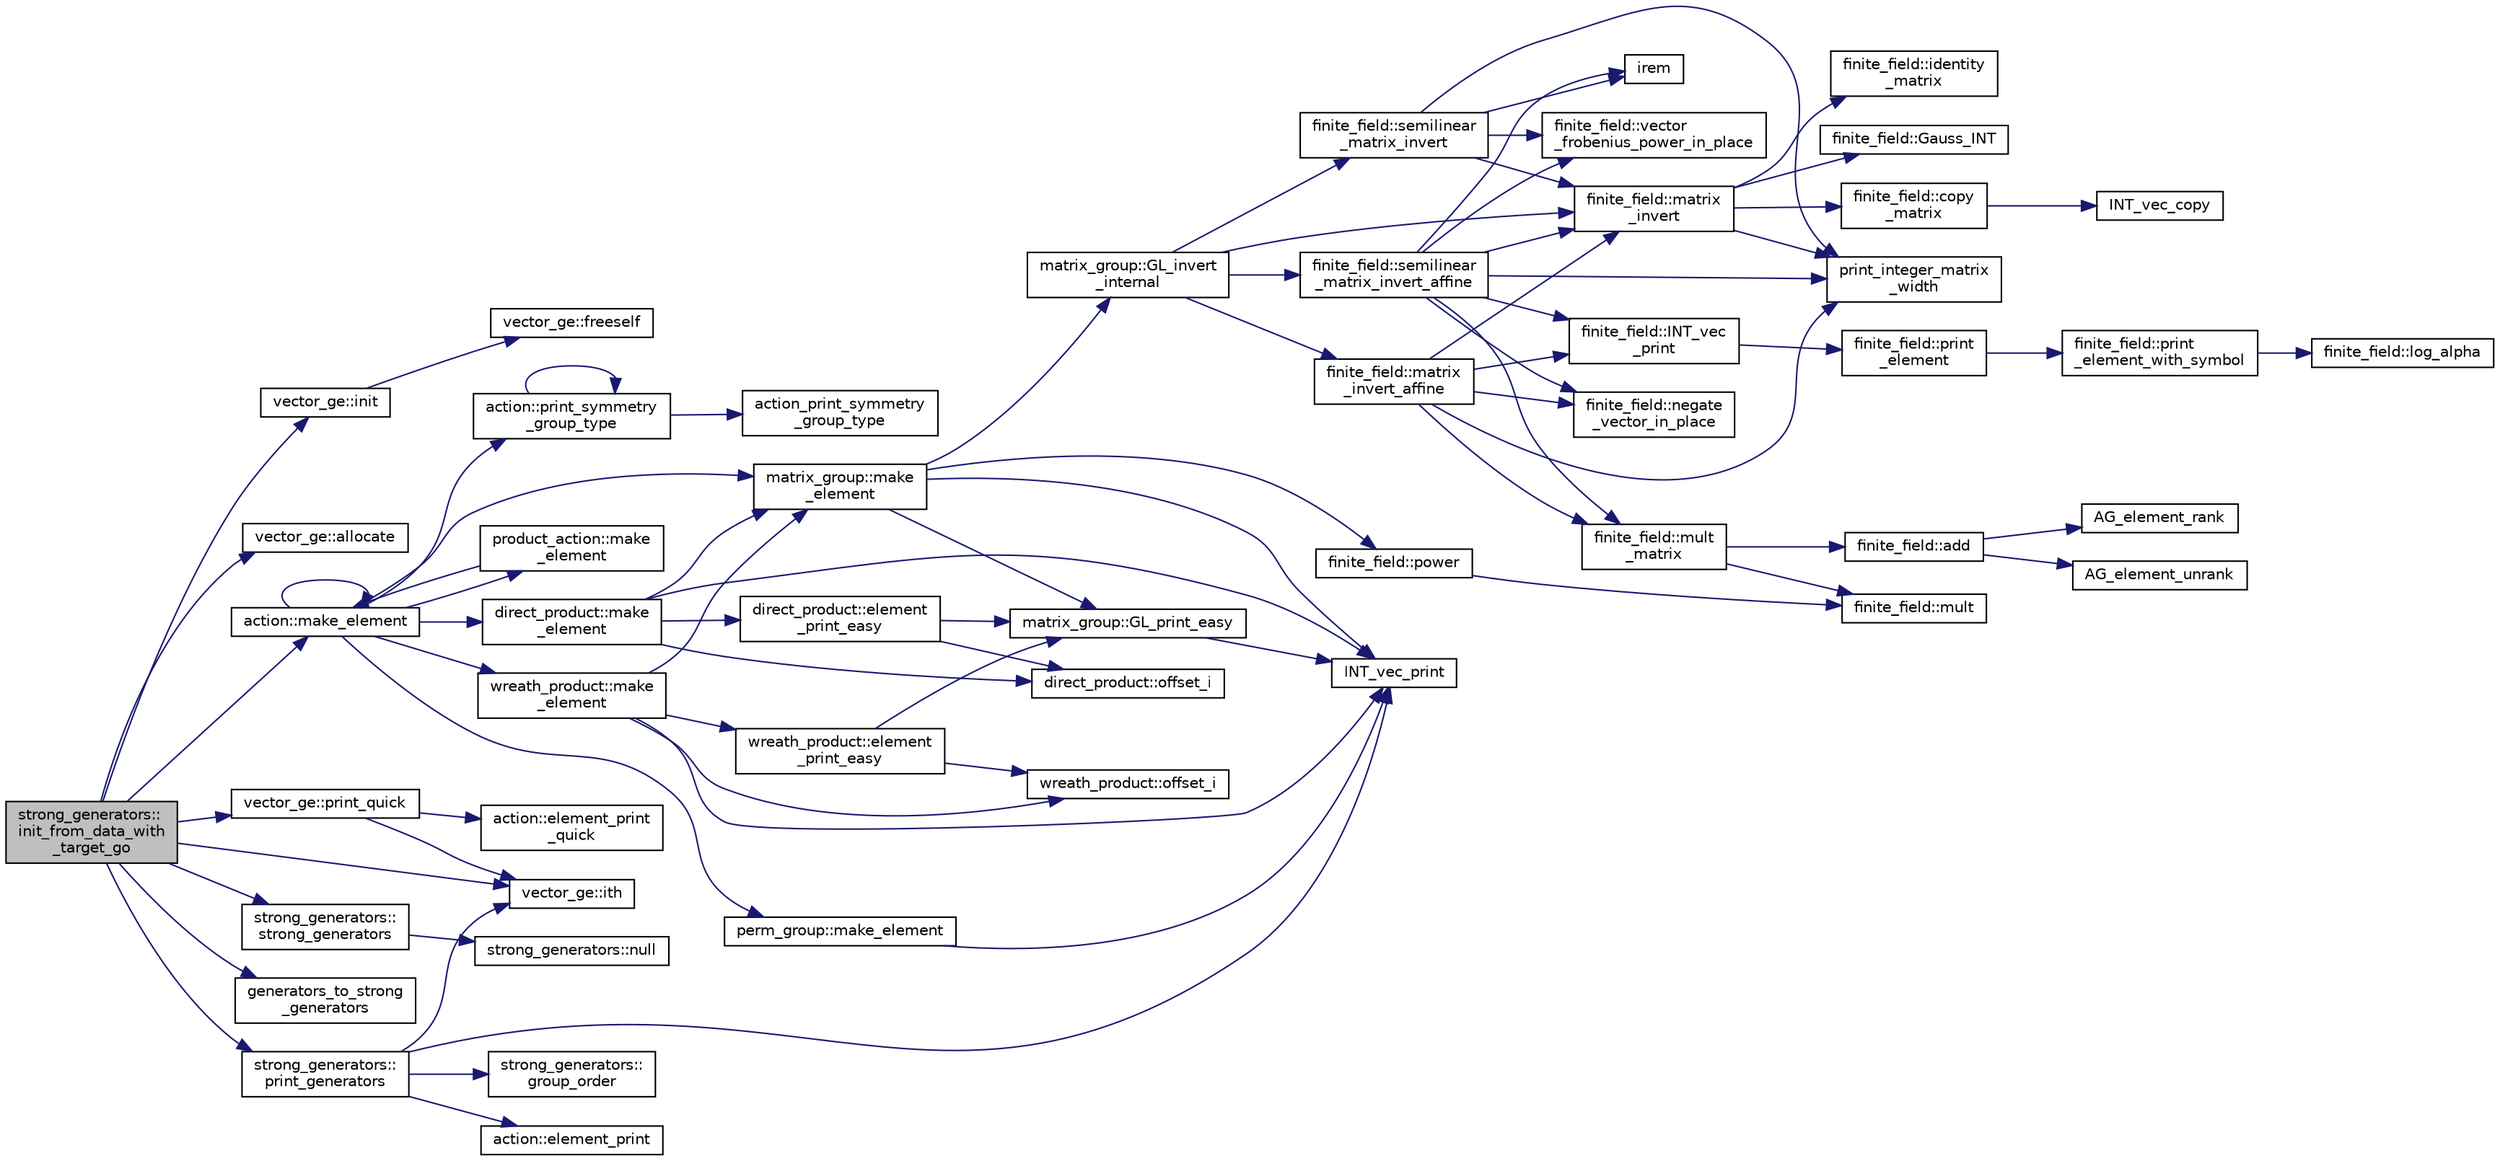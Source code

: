 digraph "strong_generators::init_from_data_with_target_go"
{
  edge [fontname="Helvetica",fontsize="10",labelfontname="Helvetica",labelfontsize="10"];
  node [fontname="Helvetica",fontsize="10",shape=record];
  rankdir="LR";
  Node2677 [label="strong_generators::\linit_from_data_with\l_target_go",height=0.2,width=0.4,color="black", fillcolor="grey75", style="filled", fontcolor="black"];
  Node2677 -> Node2678 [color="midnightblue",fontsize="10",style="solid",fontname="Helvetica"];
  Node2678 [label="vector_ge::init",height=0.2,width=0.4,color="black", fillcolor="white", style="filled",URL="$d4/d6e/classvector__ge.html#afe1d6befd1f1501e6be34afbaa9d30a8"];
  Node2678 -> Node2679 [color="midnightblue",fontsize="10",style="solid",fontname="Helvetica"];
  Node2679 [label="vector_ge::freeself",height=0.2,width=0.4,color="black", fillcolor="white", style="filled",URL="$d4/d6e/classvector__ge.html#aa002e4b715cc73a9b8b367d29700b452"];
  Node2677 -> Node2680 [color="midnightblue",fontsize="10",style="solid",fontname="Helvetica"];
  Node2680 [label="vector_ge::allocate",height=0.2,width=0.4,color="black", fillcolor="white", style="filled",URL="$d4/d6e/classvector__ge.html#a35b062a9201b30f0a87bf87702d243ae"];
  Node2677 -> Node2681 [color="midnightblue",fontsize="10",style="solid",fontname="Helvetica"];
  Node2681 [label="action::make_element",height=0.2,width=0.4,color="black", fillcolor="white", style="filled",URL="$d2/d86/classaction.html#a920fa2a27583fb60bae10e7b282cdd1d"];
  Node2681 -> Node2682 [color="midnightblue",fontsize="10",style="solid",fontname="Helvetica"];
  Node2682 [label="product_action::make\l_element",height=0.2,width=0.4,color="black", fillcolor="white", style="filled",URL="$d8/d74/classproduct__action.html#a1d16f9f3a4be7b3ed6ce0825612a3cd8"];
  Node2682 -> Node2681 [color="midnightblue",fontsize="10",style="solid",fontname="Helvetica"];
  Node2681 -> Node2681 [color="midnightblue",fontsize="10",style="solid",fontname="Helvetica"];
  Node2681 -> Node2683 [color="midnightblue",fontsize="10",style="solid",fontname="Helvetica"];
  Node2683 [label="matrix_group::make\l_element",height=0.2,width=0.4,color="black", fillcolor="white", style="filled",URL="$d3/ded/classmatrix__group.html#adf67c0031ec58afbbc545e65a1cf6845"];
  Node2683 -> Node2684 [color="midnightblue",fontsize="10",style="solid",fontname="Helvetica"];
  Node2684 [label="INT_vec_print",height=0.2,width=0.4,color="black", fillcolor="white", style="filled",URL="$df/dbf/sajeeb_8_c.html#a79a5901af0b47dd0d694109543c027fe"];
  Node2683 -> Node2685 [color="midnightblue",fontsize="10",style="solid",fontname="Helvetica"];
  Node2685 [label="finite_field::power",height=0.2,width=0.4,color="black", fillcolor="white", style="filled",URL="$df/d5a/classfinite__field.html#a0437871b8f775f0b2d589188d9ad7e61"];
  Node2685 -> Node2686 [color="midnightblue",fontsize="10",style="solid",fontname="Helvetica"];
  Node2686 [label="finite_field::mult",height=0.2,width=0.4,color="black", fillcolor="white", style="filled",URL="$df/d5a/classfinite__field.html#a24fb5917aa6d4d656fd855b7f44a13b0"];
  Node2683 -> Node2687 [color="midnightblue",fontsize="10",style="solid",fontname="Helvetica"];
  Node2687 [label="matrix_group::GL_invert\l_internal",height=0.2,width=0.4,color="black", fillcolor="white", style="filled",URL="$d3/ded/classmatrix__group.html#ab2b9f8046dee535722e07a92ec3ab0b6"];
  Node2687 -> Node2688 [color="midnightblue",fontsize="10",style="solid",fontname="Helvetica"];
  Node2688 [label="finite_field::semilinear\l_matrix_invert",height=0.2,width=0.4,color="black", fillcolor="white", style="filled",URL="$df/d5a/classfinite__field.html#a940fec6a9c31b10eed2e8d37c5472d93"];
  Node2688 -> Node2689 [color="midnightblue",fontsize="10",style="solid",fontname="Helvetica"];
  Node2689 [label="print_integer_matrix\l_width",height=0.2,width=0.4,color="black", fillcolor="white", style="filled",URL="$d5/db4/io__and__os_8h.html#aa78f3e73fc2179251bd15adbcc31573f"];
  Node2688 -> Node2690 [color="midnightblue",fontsize="10",style="solid",fontname="Helvetica"];
  Node2690 [label="finite_field::matrix\l_invert",height=0.2,width=0.4,color="black", fillcolor="white", style="filled",URL="$df/d5a/classfinite__field.html#a4c017c0edc20fefef3da0db4ef4248f7"];
  Node2690 -> Node2689 [color="midnightblue",fontsize="10",style="solid",fontname="Helvetica"];
  Node2690 -> Node2691 [color="midnightblue",fontsize="10",style="solid",fontname="Helvetica"];
  Node2691 [label="finite_field::copy\l_matrix",height=0.2,width=0.4,color="black", fillcolor="white", style="filled",URL="$df/d5a/classfinite__field.html#a2bfe6d4feabc4f27d253c7702ef9b8cb"];
  Node2691 -> Node2692 [color="midnightblue",fontsize="10",style="solid",fontname="Helvetica"];
  Node2692 [label="INT_vec_copy",height=0.2,width=0.4,color="black", fillcolor="white", style="filled",URL="$df/dbf/sajeeb_8_c.html#ac2d875e27e009af6ec04d17254d11075"];
  Node2690 -> Node2693 [color="midnightblue",fontsize="10",style="solid",fontname="Helvetica"];
  Node2693 [label="finite_field::identity\l_matrix",height=0.2,width=0.4,color="black", fillcolor="white", style="filled",URL="$df/d5a/classfinite__field.html#a4688997f80b8721560bccec986c23413"];
  Node2690 -> Node2694 [color="midnightblue",fontsize="10",style="solid",fontname="Helvetica"];
  Node2694 [label="finite_field::Gauss_INT",height=0.2,width=0.4,color="black", fillcolor="white", style="filled",URL="$df/d5a/classfinite__field.html#adb676d2e80341b53751326e3a58beb11"];
  Node2688 -> Node2695 [color="midnightblue",fontsize="10",style="solid",fontname="Helvetica"];
  Node2695 [label="finite_field::vector\l_frobenius_power_in_place",height=0.2,width=0.4,color="black", fillcolor="white", style="filled",URL="$df/d5a/classfinite__field.html#ab56074024300775d943c7943d845df91"];
  Node2688 -> Node2696 [color="midnightblue",fontsize="10",style="solid",fontname="Helvetica"];
  Node2696 [label="irem",height=0.2,width=0.4,color="black", fillcolor="white", style="filled",URL="$de/dc5/algebra__and__number__theory_8h.html#ae753505dbf1e3a9adaaf2f0893dd8c6c"];
  Node2687 -> Node2690 [color="midnightblue",fontsize="10",style="solid",fontname="Helvetica"];
  Node2687 -> Node2697 [color="midnightblue",fontsize="10",style="solid",fontname="Helvetica"];
  Node2697 [label="finite_field::semilinear\l_matrix_invert_affine",height=0.2,width=0.4,color="black", fillcolor="white", style="filled",URL="$df/d5a/classfinite__field.html#a23db70e745bf22d230da684440e1fc59"];
  Node2697 -> Node2689 [color="midnightblue",fontsize="10",style="solid",fontname="Helvetica"];
  Node2697 -> Node2698 [color="midnightblue",fontsize="10",style="solid",fontname="Helvetica"];
  Node2698 [label="finite_field::INT_vec\l_print",height=0.2,width=0.4,color="black", fillcolor="white", style="filled",URL="$df/d5a/classfinite__field.html#a9c33a61dedc197e37b014b6f8dc07f06"];
  Node2698 -> Node2699 [color="midnightblue",fontsize="10",style="solid",fontname="Helvetica"];
  Node2699 [label="finite_field::print\l_element",height=0.2,width=0.4,color="black", fillcolor="white", style="filled",URL="$df/d5a/classfinite__field.html#ab7d1f59c043d7696b8b47c92d0fedad5"];
  Node2699 -> Node2700 [color="midnightblue",fontsize="10",style="solid",fontname="Helvetica"];
  Node2700 [label="finite_field::print\l_element_with_symbol",height=0.2,width=0.4,color="black", fillcolor="white", style="filled",URL="$df/d5a/classfinite__field.html#aa0180c961aa4a0a8934cb4dc82e38a4d"];
  Node2700 -> Node2701 [color="midnightblue",fontsize="10",style="solid",fontname="Helvetica"];
  Node2701 [label="finite_field::log_alpha",height=0.2,width=0.4,color="black", fillcolor="white", style="filled",URL="$df/d5a/classfinite__field.html#a446a83ae0d281ddf44215626f0097305"];
  Node2697 -> Node2690 [color="midnightblue",fontsize="10",style="solid",fontname="Helvetica"];
  Node2697 -> Node2696 [color="midnightblue",fontsize="10",style="solid",fontname="Helvetica"];
  Node2697 -> Node2695 [color="midnightblue",fontsize="10",style="solid",fontname="Helvetica"];
  Node2697 -> Node2702 [color="midnightblue",fontsize="10",style="solid",fontname="Helvetica"];
  Node2702 [label="finite_field::mult\l_matrix",height=0.2,width=0.4,color="black", fillcolor="white", style="filled",URL="$df/d5a/classfinite__field.html#a48517f15dfd7b21c37e0975855f1ada2"];
  Node2702 -> Node2703 [color="midnightblue",fontsize="10",style="solid",fontname="Helvetica"];
  Node2703 [label="finite_field::add",height=0.2,width=0.4,color="black", fillcolor="white", style="filled",URL="$df/d5a/classfinite__field.html#a8f12328a27500f3c7be0c849ebbc9d14"];
  Node2703 -> Node2704 [color="midnightblue",fontsize="10",style="solid",fontname="Helvetica"];
  Node2704 [label="AG_element_unrank",height=0.2,width=0.4,color="black", fillcolor="white", style="filled",URL="$d4/d67/geometry_8h.html#a4a33b86c87b2879b97cfa1327abe2885"];
  Node2703 -> Node2705 [color="midnightblue",fontsize="10",style="solid",fontname="Helvetica"];
  Node2705 [label="AG_element_rank",height=0.2,width=0.4,color="black", fillcolor="white", style="filled",URL="$d4/d67/geometry_8h.html#ab2ac908d07dd8038fd996e26bdc75c17"];
  Node2702 -> Node2686 [color="midnightblue",fontsize="10",style="solid",fontname="Helvetica"];
  Node2697 -> Node2706 [color="midnightblue",fontsize="10",style="solid",fontname="Helvetica"];
  Node2706 [label="finite_field::negate\l_vector_in_place",height=0.2,width=0.4,color="black", fillcolor="white", style="filled",URL="$df/d5a/classfinite__field.html#ad6a305338cfff6d22353ac03c5cd5e03"];
  Node2687 -> Node2707 [color="midnightblue",fontsize="10",style="solid",fontname="Helvetica"];
  Node2707 [label="finite_field::matrix\l_invert_affine",height=0.2,width=0.4,color="black", fillcolor="white", style="filled",URL="$df/d5a/classfinite__field.html#a716c202ca9fcee1911e330f4a5bdba38"];
  Node2707 -> Node2689 [color="midnightblue",fontsize="10",style="solid",fontname="Helvetica"];
  Node2707 -> Node2698 [color="midnightblue",fontsize="10",style="solid",fontname="Helvetica"];
  Node2707 -> Node2690 [color="midnightblue",fontsize="10",style="solid",fontname="Helvetica"];
  Node2707 -> Node2702 [color="midnightblue",fontsize="10",style="solid",fontname="Helvetica"];
  Node2707 -> Node2706 [color="midnightblue",fontsize="10",style="solid",fontname="Helvetica"];
  Node2683 -> Node2708 [color="midnightblue",fontsize="10",style="solid",fontname="Helvetica"];
  Node2708 [label="matrix_group::GL_print_easy",height=0.2,width=0.4,color="black", fillcolor="white", style="filled",URL="$d3/ded/classmatrix__group.html#a3e6f5c276210e8132523150fad82c57e"];
  Node2708 -> Node2684 [color="midnightblue",fontsize="10",style="solid",fontname="Helvetica"];
  Node2681 -> Node2709 [color="midnightblue",fontsize="10",style="solid",fontname="Helvetica"];
  Node2709 [label="wreath_product::make\l_element",height=0.2,width=0.4,color="black", fillcolor="white", style="filled",URL="$d8/dfa/classwreath__product.html#ac47838a579877034b1d2b4cd897625c1"];
  Node2709 -> Node2684 [color="midnightblue",fontsize="10",style="solid",fontname="Helvetica"];
  Node2709 -> Node2683 [color="midnightblue",fontsize="10",style="solid",fontname="Helvetica"];
  Node2709 -> Node2710 [color="midnightblue",fontsize="10",style="solid",fontname="Helvetica"];
  Node2710 [label="wreath_product::offset_i",height=0.2,width=0.4,color="black", fillcolor="white", style="filled",URL="$d8/dfa/classwreath__product.html#a081d6eed767bdd84bc74e555815641c6"];
  Node2709 -> Node2711 [color="midnightblue",fontsize="10",style="solid",fontname="Helvetica"];
  Node2711 [label="wreath_product::element\l_print_easy",height=0.2,width=0.4,color="black", fillcolor="white", style="filled",URL="$d8/dfa/classwreath__product.html#aa1e82da5d4c019c0756b8ebf417ee9dc"];
  Node2711 -> Node2708 [color="midnightblue",fontsize="10",style="solid",fontname="Helvetica"];
  Node2711 -> Node2710 [color="midnightblue",fontsize="10",style="solid",fontname="Helvetica"];
  Node2681 -> Node2712 [color="midnightblue",fontsize="10",style="solid",fontname="Helvetica"];
  Node2712 [label="direct_product::make\l_element",height=0.2,width=0.4,color="black", fillcolor="white", style="filled",URL="$dc/daf/classdirect__product.html#a776efa4be66f9b0481d1f012a14c9dde"];
  Node2712 -> Node2684 [color="midnightblue",fontsize="10",style="solid",fontname="Helvetica"];
  Node2712 -> Node2683 [color="midnightblue",fontsize="10",style="solid",fontname="Helvetica"];
  Node2712 -> Node2713 [color="midnightblue",fontsize="10",style="solid",fontname="Helvetica"];
  Node2713 [label="direct_product::offset_i",height=0.2,width=0.4,color="black", fillcolor="white", style="filled",URL="$dc/daf/classdirect__product.html#a2ec3643bd7223e53c00451d1fe832f20"];
  Node2712 -> Node2714 [color="midnightblue",fontsize="10",style="solid",fontname="Helvetica"];
  Node2714 [label="direct_product::element\l_print_easy",height=0.2,width=0.4,color="black", fillcolor="white", style="filled",URL="$dc/daf/classdirect__product.html#a532daead19e5c7977ce9928dafab79ac"];
  Node2714 -> Node2708 [color="midnightblue",fontsize="10",style="solid",fontname="Helvetica"];
  Node2714 -> Node2713 [color="midnightblue",fontsize="10",style="solid",fontname="Helvetica"];
  Node2681 -> Node2715 [color="midnightblue",fontsize="10",style="solid",fontname="Helvetica"];
  Node2715 [label="perm_group::make_element",height=0.2,width=0.4,color="black", fillcolor="white", style="filled",URL="$df/d0a/classperm__group.html#a52c1c9e55966809c1e30aad80df87774"];
  Node2715 -> Node2684 [color="midnightblue",fontsize="10",style="solid",fontname="Helvetica"];
  Node2681 -> Node2716 [color="midnightblue",fontsize="10",style="solid",fontname="Helvetica"];
  Node2716 [label="action::print_symmetry\l_group_type",height=0.2,width=0.4,color="black", fillcolor="white", style="filled",URL="$d2/d86/classaction.html#aed811766c7e64fe2c853df8b0b67aa6e"];
  Node2716 -> Node2717 [color="midnightblue",fontsize="10",style="solid",fontname="Helvetica"];
  Node2717 [label="action_print_symmetry\l_group_type",height=0.2,width=0.4,color="black", fillcolor="white", style="filled",URL="$d5/d90/action__global_8_c.html#a03666b9440c4962148eba7905b9f843c"];
  Node2716 -> Node2716 [color="midnightblue",fontsize="10",style="solid",fontname="Helvetica"];
  Node2677 -> Node2718 [color="midnightblue",fontsize="10",style="solid",fontname="Helvetica"];
  Node2718 [label="vector_ge::ith",height=0.2,width=0.4,color="black", fillcolor="white", style="filled",URL="$d4/d6e/classvector__ge.html#a1ff002e8b746a9beb119d57dcd4a15ff"];
  Node2677 -> Node2719 [color="midnightblue",fontsize="10",style="solid",fontname="Helvetica"];
  Node2719 [label="vector_ge::print_quick",height=0.2,width=0.4,color="black", fillcolor="white", style="filled",URL="$d4/d6e/classvector__ge.html#a07262bf7e62323977854b0884c85d549"];
  Node2719 -> Node2720 [color="midnightblue",fontsize="10",style="solid",fontname="Helvetica"];
  Node2720 [label="action::element_print\l_quick",height=0.2,width=0.4,color="black", fillcolor="white", style="filled",URL="$d2/d86/classaction.html#a4844680cf6750396f76494a28655265b"];
  Node2719 -> Node2718 [color="midnightblue",fontsize="10",style="solid",fontname="Helvetica"];
  Node2677 -> Node2721 [color="midnightblue",fontsize="10",style="solid",fontname="Helvetica"];
  Node2721 [label="strong_generators::\lstrong_generators",height=0.2,width=0.4,color="black", fillcolor="white", style="filled",URL="$dc/d09/classstrong__generators.html#a21fe01627384464cd600bd858acb6c40"];
  Node2721 -> Node2722 [color="midnightblue",fontsize="10",style="solid",fontname="Helvetica"];
  Node2722 [label="strong_generators::null",height=0.2,width=0.4,color="black", fillcolor="white", style="filled",URL="$dc/d09/classstrong__generators.html#a6c749e2b2e07381b291f76a3841334f0"];
  Node2677 -> Node2723 [color="midnightblue",fontsize="10",style="solid",fontname="Helvetica"];
  Node2723 [label="generators_to_strong\l_generators",height=0.2,width=0.4,color="black", fillcolor="white", style="filled",URL="$d5/d90/action__global_8_c.html#aaa17f24fdab7065fbb11a06c513a4562"];
  Node2677 -> Node2724 [color="midnightblue",fontsize="10",style="solid",fontname="Helvetica"];
  Node2724 [label="strong_generators::\lprint_generators",height=0.2,width=0.4,color="black", fillcolor="white", style="filled",URL="$dc/d09/classstrong__generators.html#adccd259b435afd96d89cd664daa6c897"];
  Node2724 -> Node2725 [color="midnightblue",fontsize="10",style="solid",fontname="Helvetica"];
  Node2725 [label="strong_generators::\lgroup_order",height=0.2,width=0.4,color="black", fillcolor="white", style="filled",URL="$dc/d09/classstrong__generators.html#a91f453c2bfd6502b96f4b4eed16beb20"];
  Node2724 -> Node2684 [color="midnightblue",fontsize="10",style="solid",fontname="Helvetica"];
  Node2724 -> Node2726 [color="midnightblue",fontsize="10",style="solid",fontname="Helvetica"];
  Node2726 [label="action::element_print",height=0.2,width=0.4,color="black", fillcolor="white", style="filled",URL="$d2/d86/classaction.html#ae38c3ef3c1125213733d63c6fc3c40cd"];
  Node2724 -> Node2718 [color="midnightblue",fontsize="10",style="solid",fontname="Helvetica"];
}
